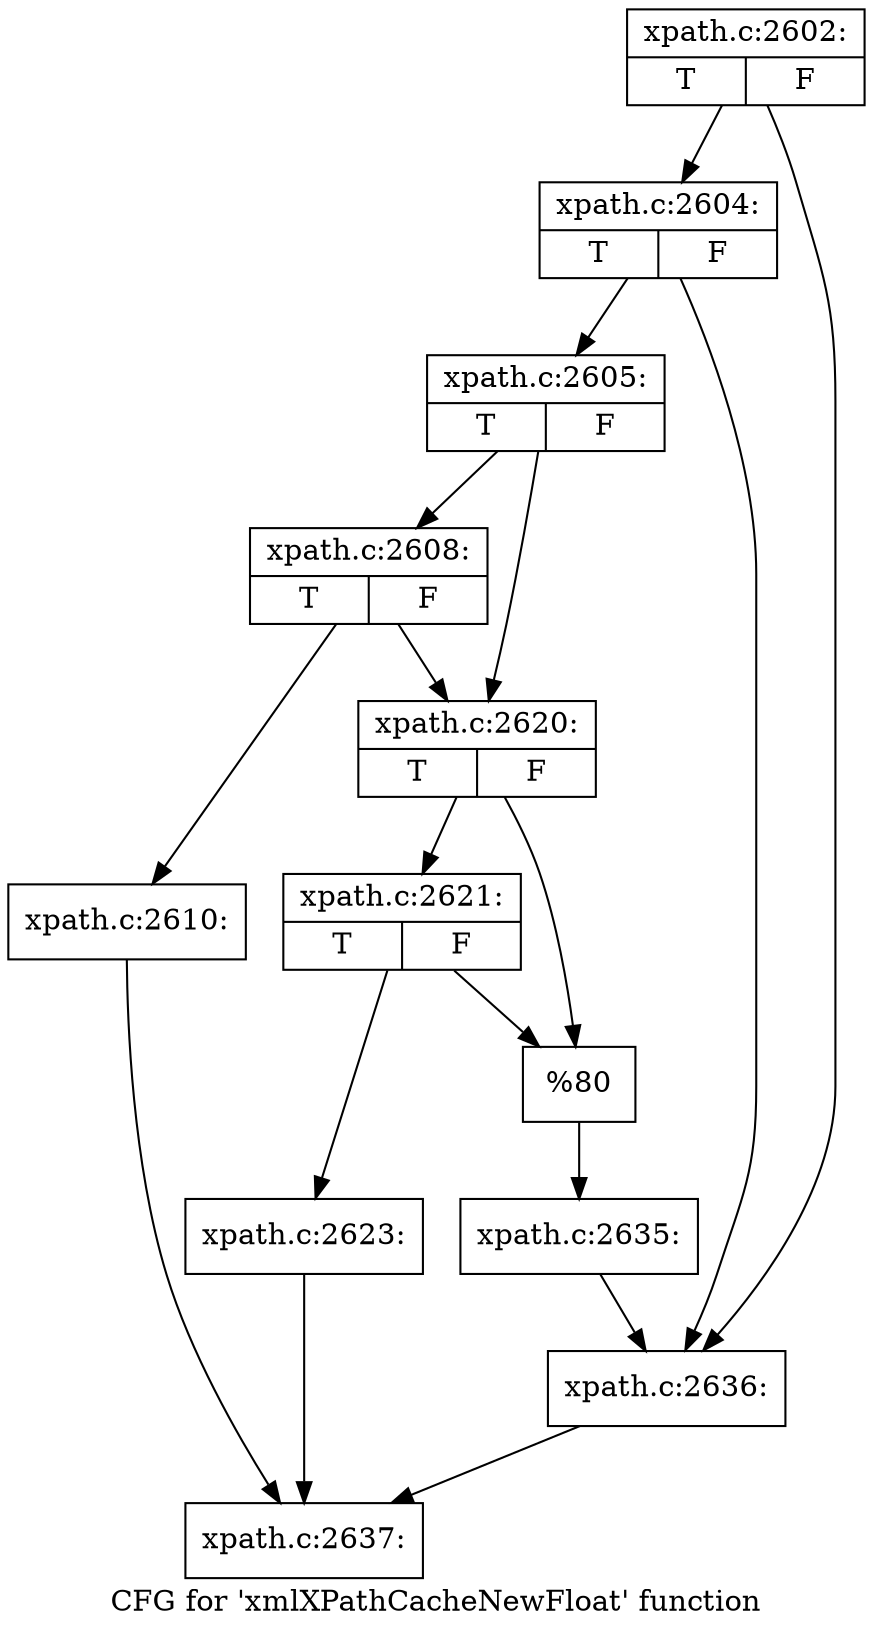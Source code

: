 digraph "CFG for 'xmlXPathCacheNewFloat' function" {
	label="CFG for 'xmlXPathCacheNewFloat' function";

	Node0x4e2d060 [shape=record,label="{xpath.c:2602:|{<s0>T|<s1>F}}"];
	Node0x4e2d060 -> Node0x4e2db60;
	Node0x4e2d060 -> Node0x4a6a340;
	Node0x4e2db60 [shape=record,label="{xpath.c:2604:|{<s0>T|<s1>F}}"];
	Node0x4e2db60 -> Node0x4a6a2f0;
	Node0x4e2db60 -> Node0x4a6a340;
	Node0x4a6a2f0 [shape=record,label="{xpath.c:2605:|{<s0>T|<s1>F}}"];
	Node0x4a6a2f0 -> Node0x4e2e880;
	Node0x4a6a2f0 -> Node0x4e2e830;
	Node0x4e2e880 [shape=record,label="{xpath.c:2608:|{<s0>T|<s1>F}}"];
	Node0x4e2e880 -> Node0x4e2e790;
	Node0x4e2e880 -> Node0x4e2e830;
	Node0x4e2e790 [shape=record,label="{xpath.c:2610:}"];
	Node0x4e2e790 -> Node0x4e2db10;
	Node0x4e2e830 [shape=record,label="{xpath.c:2620:|{<s0>T|<s1>F}}"];
	Node0x4e2e830 -> Node0x4e305f0;
	Node0x4e2e830 -> Node0x4e305a0;
	Node0x4e305f0 [shape=record,label="{xpath.c:2621:|{<s0>T|<s1>F}}"];
	Node0x4e305f0 -> Node0x4e30550;
	Node0x4e305f0 -> Node0x4e305a0;
	Node0x4e30550 [shape=record,label="{xpath.c:2623:}"];
	Node0x4e30550 -> Node0x4e2db10;
	Node0x4e305a0 [shape=record,label="{%80}"];
	Node0x4e305a0 -> Node0x4e2e7e0;
	Node0x4e2e7e0 [shape=record,label="{xpath.c:2635:}"];
	Node0x4e2e7e0 -> Node0x4a6a340;
	Node0x4a6a340 [shape=record,label="{xpath.c:2636:}"];
	Node0x4a6a340 -> Node0x4e2db10;
	Node0x4e2db10 [shape=record,label="{xpath.c:2637:}"];
}
